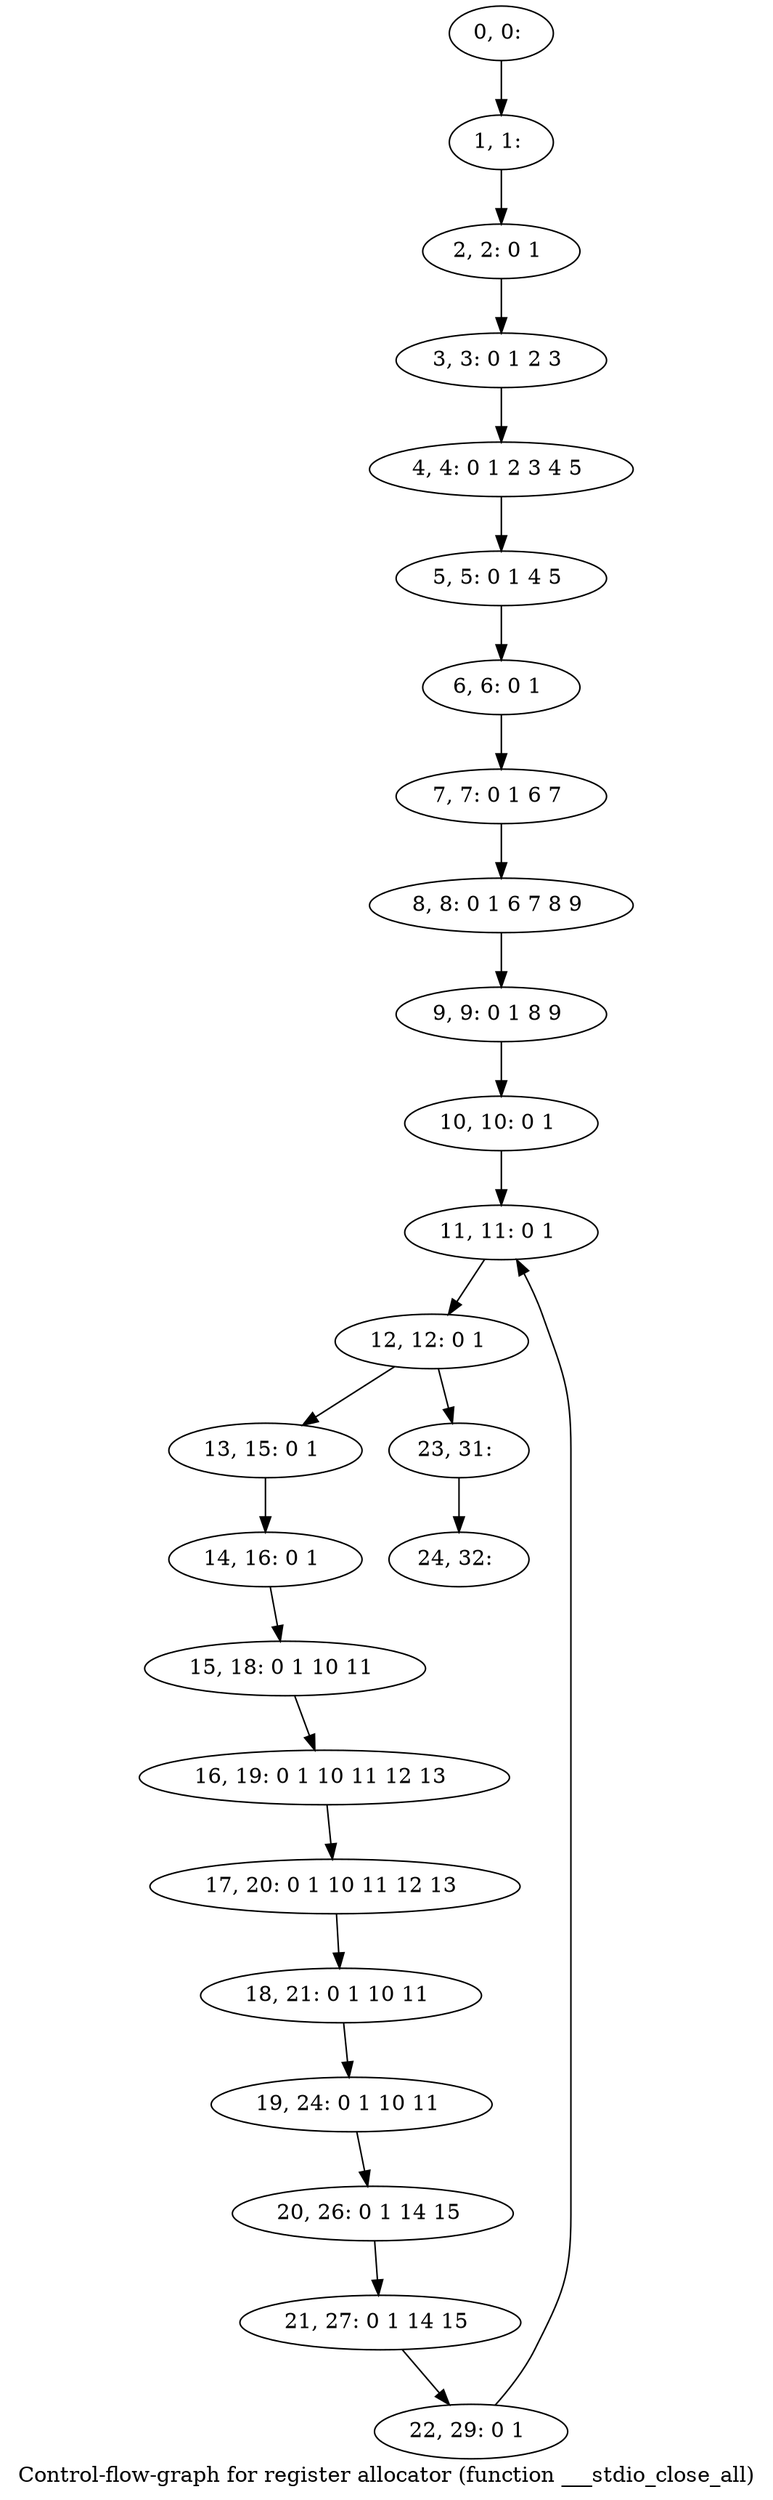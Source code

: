 digraph G {
graph [label="Control-flow-graph for register allocator (function ___stdio_close_all)"]
0[label="0, 0: "];
1[label="1, 1: "];
2[label="2, 2: 0 1 "];
3[label="3, 3: 0 1 2 3 "];
4[label="4, 4: 0 1 2 3 4 5 "];
5[label="5, 5: 0 1 4 5 "];
6[label="6, 6: 0 1 "];
7[label="7, 7: 0 1 6 7 "];
8[label="8, 8: 0 1 6 7 8 9 "];
9[label="9, 9: 0 1 8 9 "];
10[label="10, 10: 0 1 "];
11[label="11, 11: 0 1 "];
12[label="12, 12: 0 1 "];
13[label="13, 15: 0 1 "];
14[label="14, 16: 0 1 "];
15[label="15, 18: 0 1 10 11 "];
16[label="16, 19: 0 1 10 11 12 13 "];
17[label="17, 20: 0 1 10 11 12 13 "];
18[label="18, 21: 0 1 10 11 "];
19[label="19, 24: 0 1 10 11 "];
20[label="20, 26: 0 1 14 15 "];
21[label="21, 27: 0 1 14 15 "];
22[label="22, 29: 0 1 "];
23[label="23, 31: "];
24[label="24, 32: "];
0->1 ;
1->2 ;
2->3 ;
3->4 ;
4->5 ;
5->6 ;
6->7 ;
7->8 ;
8->9 ;
9->10 ;
10->11 ;
11->12 ;
12->13 ;
12->23 ;
13->14 ;
14->15 ;
15->16 ;
16->17 ;
17->18 ;
18->19 ;
19->20 ;
20->21 ;
21->22 ;
22->11 ;
23->24 ;
}
